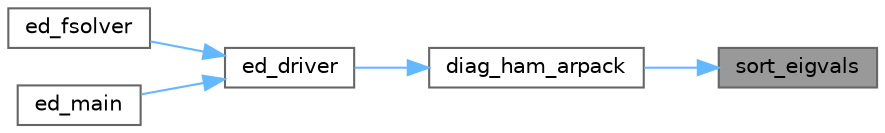 digraph "sort_eigvals"
{
 // LATEX_PDF_SIZE
  bgcolor="transparent";
  edge [fontname=Helvetica,fontsize=10,labelfontname=Helvetica,labelfontsize=10];
  node [fontname=Helvetica,fontsize=10,shape=box,height=0.2,width=0.4];
  rankdir="RL";
  Node1 [label="sort_eigvals",height=0.2,width=0.4,color="gray40", fillcolor="grey60", style="filled", fontcolor="black",tooltip=" "];
  Node1 -> Node2 [dir="back",color="steelblue1",style="solid"];
  Node2 [label="diag_ham_arpack",height=0.2,width=0.4,color="grey40", fillcolor="white", style="filled",URL="$arpack_8f90.html#a51fff9de16f75ce1a28a479784615222",tooltip="Use parallel arpack to find a few lowest eigenstates of a large sparse Hamiltonian."];
  Node2 -> Node3 [dir="back",color="steelblue1",style="solid"];
  Node3 [label="ed_driver",height=0.2,width=0.4,color="grey40", fillcolor="white", style="filled",URL="$ed__driver_8f90.html#a5706bd8bee60960fe8166de1870e47da",tooltip=" "];
  Node3 -> Node4 [dir="back",color="steelblue1",style="solid"];
  Node4 [label="ed_fsolver",height=0.2,width=0.4,color="grey40", fillcolor="white", style="filled",URL="$pyapi_8f90.html#a6444ebf2c39a1bf243da4800825feb06",tooltip=" "];
  Node3 -> Node5 [dir="back",color="steelblue1",style="solid"];
  Node5 [label="ed_main",height=0.2,width=0.4,color="grey40", fillcolor="white", style="filled",URL="$ed__main_8f90.html#a4d3d4fb36660d909e9dbec9d6bc45282",tooltip=" "];
}
